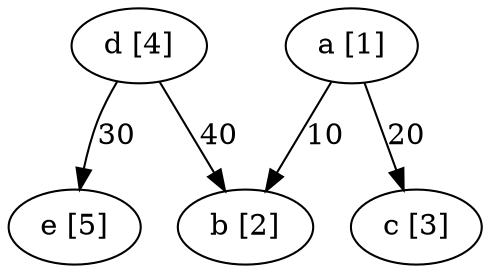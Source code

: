 digraph nl1 {
	d [label = "d [4]"];
	e [label = "e [5]"];
	b [label = "b [2]"];
	c [label = "c [3]"];
	a [label = "a [1]"];
	d->b [label = "40"];
	d->e [label = "30"];
	a->b [label = "10"];
	a->c [label = "20"];
}